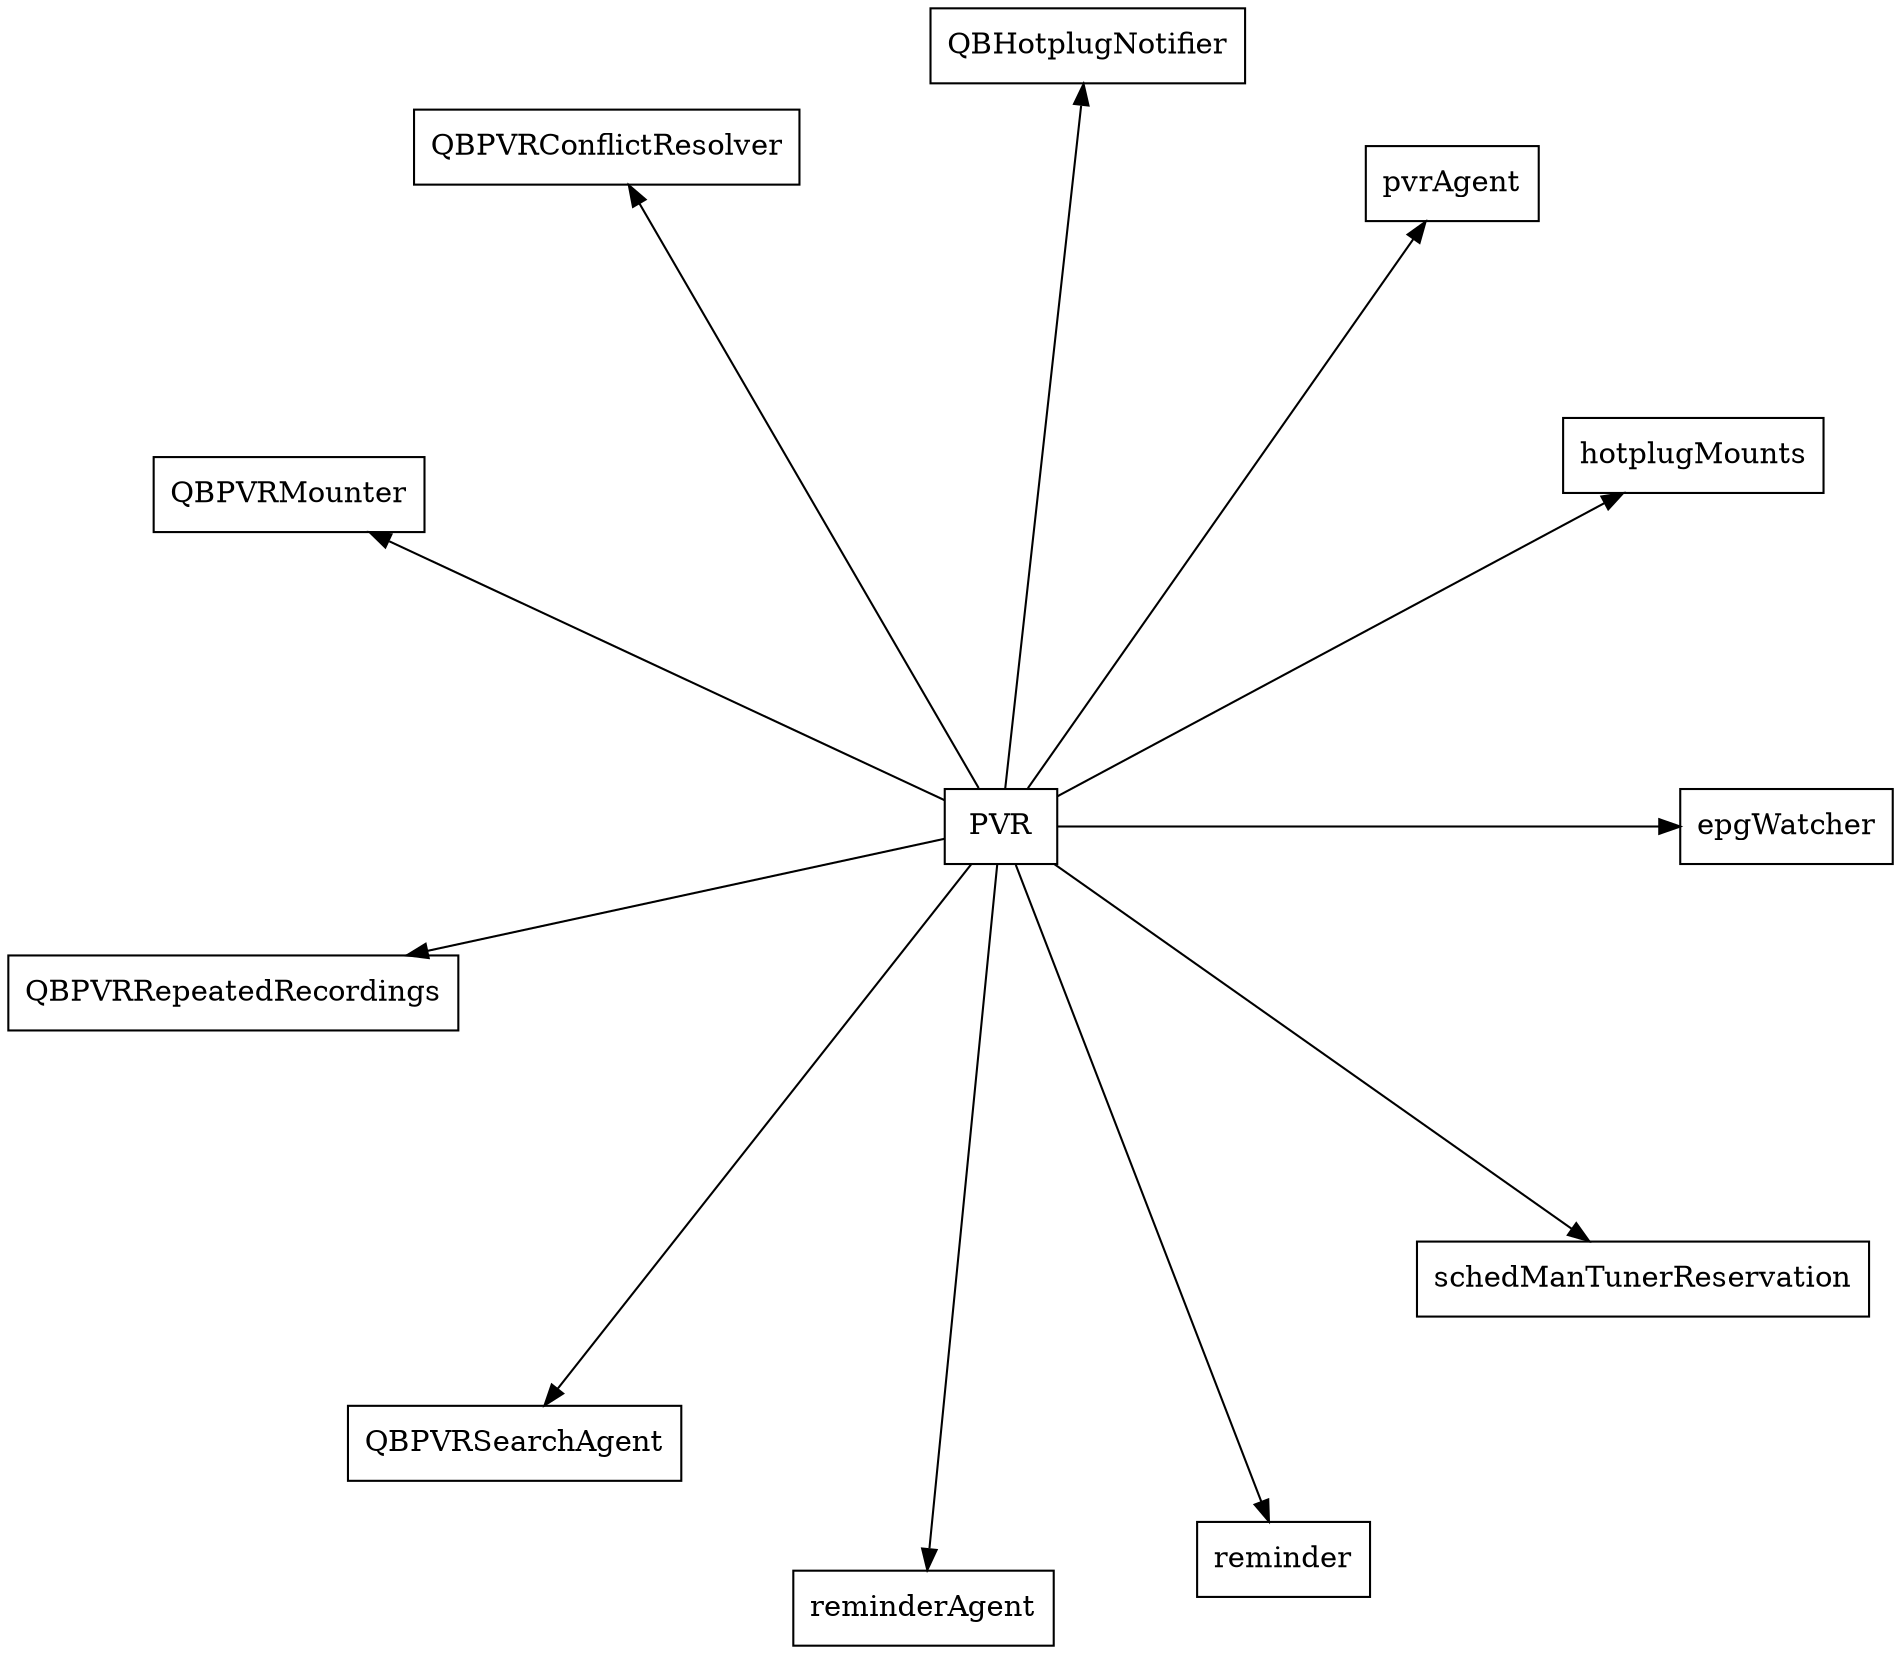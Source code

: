 digraph PVRServices {
    node [URL="\N.html" shape=box]
    graph [layout="circo"]
    PVRServices [label="PVR" root=true]
    epgWatcher
    hotplugMounts
    pvrAgent
    QBHotplugNotifier
    QBPVRConflictResolver
    QBPVRMounter
    QBPVRRepeatedRecordings
    QBPVRSearchAgent
    reminderAgent
    reminder
    schedManTunerReservation

    PVRServices -> epgWatcher
    PVRServices -> hotplugMounts
    PVRServices -> QBHotplugNotifier
    PVRServices -> pvrAgent
    PVRServices -> QBPVRMounter
    PVRServices -> QBPVRConflictResolver
    PVRServices -> QBPVRRepeatedRecordings
    PVRServices -> QBPVRSearchAgent
    PVRServices -> reminderAgent
    PVRServices -> reminder
    PVRServices -> schedManTunerReservation
}

